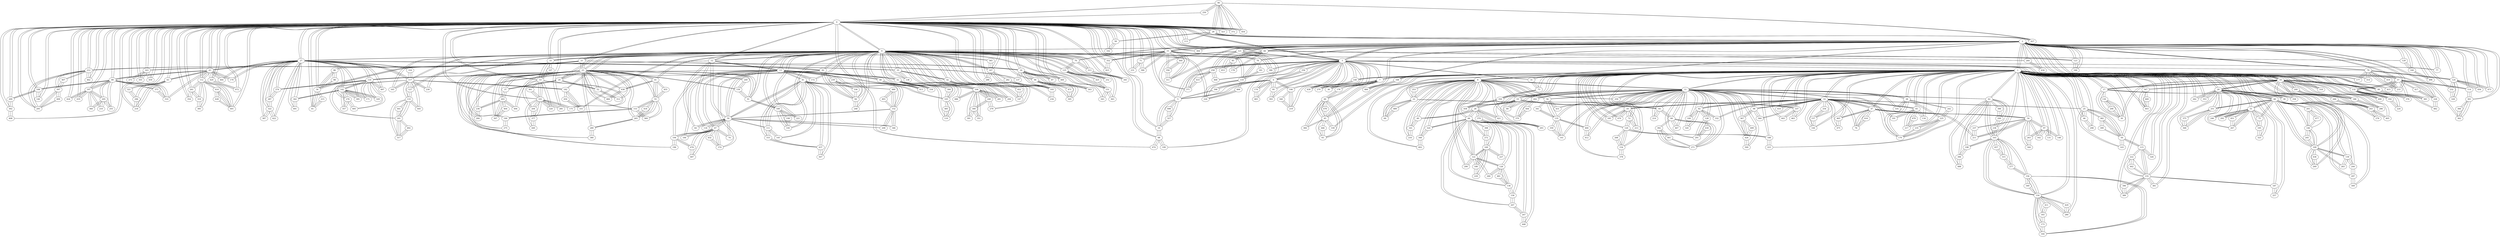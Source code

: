 graph sample {
90 -- 250;
28 -- 90;
4 -- 28;
3 -- 4;
2 -- 3;
1 -- 2;
1 -- 3;
3 -- 1;
7 -- 1;
7 -- 3;
3 -- 7;
36 -- 7;
36 -- 3;
3 -- 36;
7 -- 36;
36 -- 7;
45 -- 7;
45 -- 1;
1 -- 45;
60 -- 45;
60 -- 7;
7 -- 60;
93 -- 60;
93 -- 45;
45 -- 93;
446 -- 93;
446 -- 45;
45 -- 446;
93 -- 446;
446 -- 93;
60 -- 93;
93 -- 60;
176 -- 60;
176 -- 7;
7 -- 176;
60 -- 176;
176 -- 60;
384 -- 60;
384 -- 45;
45 -- 384;
60 -- 384;
384 -- 60;
478 -- 60;
478 -- 45;
45 -- 478;
60 -- 478;
478 -- 60;
45 -- 60;
60 -- 45;
339 -- 45;
339 -- 1;
1 -- 339;
45 -- 339;
339 -- 45;
7 -- 45;
45 -- 7;
270 -- 7;
270 -- 3;
3 -- 270;
7 -- 270;
270 -- 7;
1 -- 7;
7 -- 1;
8 -- 1;
8 -- 2;
2 -- 8;
11 -- 8;
11 -- 1;
1 -- 11;
14 -- 11;
14 -- 1;
1 -- 14;
18 -- 14;
18 -- 1;
1 -- 18;
72 -- 18;
72 -- 1;
1 -- 72;
120 -- 72;
120 -- 1;
1 -- 120;
154 -- 120;
154 -- 1;
1 -- 154;
268 -- 154;
268 -- 120;
120 -- 268;
154 -- 268;
268 -- 154;
378 -- 154;
378 -- 1;
1 -- 378;
154 -- 378;
378 -- 154;
120 -- 154;
154 -- 120;
188 -- 120;
188 -- 1;
1 -- 188;
223 -- 188;
223 -- 1;
1 -- 223;
188 -- 223;
223 -- 188;
120 -- 188;
188 -- 120;
72 -- 120;
120 -- 72;
213 -- 72;
213 -- 18;
18 -- 213;
72 -- 213;
213 -- 72;
18 -- 72;
72 -- 18;
185 -- 18;
185 -- 1;
1 -- 185;
18 -- 185;
185 -- 18;
470 -- 18;
470 -- 1;
1 -- 470;
18 -- 470;
470 -- 18;
14 -- 18;
18 -- 14;
25 -- 14;
25 -- 1;
1 -- 25;
46 -- 25;
46 -- 1;
1 -- 46;
298 -- 46;
298 -- 1;
1 -- 298;
46 -- 298;
298 -- 46;
25 -- 46;
46 -- 25;
50 -- 25;
50 -- 1;
1 -- 50;
115 -- 50;
115 -- 1;
1 -- 115;
155 -- 115;
155 -- 1;
1 -- 155;
187 -- 155;
187 -- 1;
1 -- 187;
257 -- 187;
257 -- 1;
1 -- 257;
187 -- 257;
257 -- 187;
155 -- 187;
187 -- 155;
222 -- 155;
222 -- 115;
115 -- 222;
442 -- 222;
442 -- 155;
155 -- 442;
222 -- 442;
442 -- 222;
155 -- 222;
222 -- 155;
381 -- 155;
381 -- 1;
1 -- 381;
155 -- 381;
381 -- 155;
389 -- 155;
389 -- 1;
1 -- 389;
396 -- 389;
396 -- 155;
155 -- 396;
389 -- 396;
396 -- 389;
155 -- 389;
389 -- 155;
115 -- 155;
155 -- 115;
326 -- 115;
326 -- 1;
1 -- 326;
115 -- 326;
326 -- 115;
50 -- 115;
115 -- 50;
143 -- 50;
143 -- 25;
25 -- 143;
50 -- 143;
143 -- 50;
382 -- 50;
382 -- 25;
25 -- 382;
399 -- 382;
399 -- 50;
50 -- 399;
382 -- 399;
399 -- 382;
50 -- 382;
382 -- 50;
25 -- 50;
50 -- 25;
14 -- 25;
25 -- 14;
47 -- 14;
47 -- 1;
1 -- 47;
54 -- 47;
54 -- 1;
1 -- 54;
97 -- 54;
97 -- 1;
1 -- 97;
131 -- 97;
131 -- 1;
1 -- 131;
97 -- 131;
131 -- 97;
148 -- 97;
148 -- 1;
1 -- 148;
97 -- 148;
148 -- 97;
162 -- 97;
162 -- 54;
54 -- 162;
97 -- 162;
162 -- 97;
263 -- 97;
263 -- 54;
54 -- 263;
344 -- 263;
344 -- 54;
54 -- 344;
263 -- 344;
344 -- 263;
97 -- 263;
263 -- 97;
54 -- 97;
97 -- 54;
211 -- 54;
211 -- 47;
47 -- 211;
237 -- 211;
237 -- 54;
54 -- 237;
211 -- 237;
237 -- 211;
54 -- 211;
211 -- 54;
47 -- 54;
54 -- 47;
76 -- 47;
76 -- 14;
14 -- 76;
416 -- 76;
416 -- 47;
47 -- 416;
76 -- 416;
416 -- 76;
47 -- 76;
76 -- 47;
465 -- 47;
465 -- 14;
14 -- 465;
475 -- 465;
475 -- 14;
14 -- 475;
465 -- 475;
475 -- 465;
47 -- 465;
465 -- 47;
14 -- 47;
47 -- 14;
65 -- 14;
65 -- 1;
1 -- 65;
134 -- 65;
134 -- 1;
1 -- 134;
65 -- 134;
134 -- 65;
191 -- 65;
191 -- 14;
14 -- 191;
65 -- 191;
191 -- 65;
217 -- 65;
217 -- 1;
1 -- 217;
479 -- 217;
479 -- 65;
65 -- 479;
217 -- 479;
479 -- 217;
65 -- 217;
217 -- 65;
14 -- 65;
65 -- 14;
82 -- 14;
82 -- 11;
11 -- 82;
100 -- 82;
100 -- 11;
11 -- 100;
320 -- 100;
320 -- 82;
82 -- 320;
100 -- 320;
320 -- 100;
82 -- 100;
100 -- 82;
128 -- 82;
128 -- 11;
11 -- 128;
291 -- 128;
291 -- 11;
11 -- 291;
430 -- 291;
430 -- 128;
128 -- 430;
291 -- 430;
430 -- 291;
128 -- 291;
291 -- 128;
82 -- 128;
128 -- 82;
332 -- 82;
332 -- 14;
14 -- 332;
82 -- 332;
332 -- 82;
14 -- 82;
82 -- 14;
98 -- 14;
98 -- 11;
11 -- 98;
364 -- 98;
364 -- 14;
14 -- 364;
98 -- 364;
364 -- 98;
367 -- 98;
367 -- 11;
11 -- 367;
426 -- 367;
426 -- 11;
11 -- 426;
499 -- 426;
499 -- 367;
367 -- 499;
426 -- 499;
499 -- 426;
500 -- 426;
500 -- 11;
11 -- 500;
426 -- 500;
500 -- 426;
367 -- 426;
426 -- 367;
98 -- 367;
367 -- 98;
14 -- 98;
98 -- 14;
144 -- 14;
144 -- 1;
1 -- 144;
157 -- 144;
157 -- 14;
14 -- 157;
254 -- 157;
254 -- 14;
14 -- 254;
157 -- 254;
254 -- 157;
144 -- 157;
157 -- 144;
14 -- 144;
144 -- 14;
410 -- 14;
410 -- 1;
1 -- 410;
14 -- 410;
410 -- 14;
11 -- 14;
14 -- 11;
19 -- 11;
19 -- 8;
8 -- 19;
26 -- 19;
26 -- 8;
8 -- 26;
49 -- 26;
49 -- 8;
8 -- 49;
161 -- 49;
161 -- 8;
8 -- 161;
216 -- 161;
216 -- 8;
8 -- 216;
161 -- 216;
216 -- 161;
49 -- 161;
161 -- 49;
26 -- 49;
49 -- 26;
66 -- 26;
66 -- 8;
8 -- 66;
122 -- 66;
122 -- 8;
8 -- 122;
126 -- 122;
126 -- 66;
66 -- 126;
136 -- 126;
136 -- 66;
66 -- 136;
158 -- 136;
158 -- 66;
66 -- 158;
207 -- 158;
207 -- 66;
66 -- 207;
247 -- 207;
247 -- 66;
66 -- 247;
448 -- 247;
448 -- 66;
66 -- 448;
247 -- 448;
448 -- 247;
207 -- 247;
247 -- 207;
158 -- 207;
207 -- 158;
136 -- 158;
158 -- 136;
481 -- 136;
481 -- 126;
126 -- 481;
136 -- 481;
481 -- 136;
126 -- 136;
136 -- 126;
260 -- 126;
260 -- 122;
122 -- 260;
126 -- 260;
260 -- 126;
122 -- 126;
126 -- 122;
169 -- 122;
169 -- 66;
66 -- 169;
180 -- 169;
180 -- 122;
122 -- 180;
229 -- 180;
229 -- 169;
169 -- 229;
180 -- 229;
229 -- 180;
169 -- 180;
180 -- 169;
227 -- 169;
227 -- 66;
66 -- 227;
169 -- 227;
227 -- 169;
272 -- 169;
272 -- 66;
66 -- 272;
308 -- 272;
308 -- 66;
66 -- 308;
272 -- 308;
308 -- 272;
169 -- 272;
272 -- 169;
122 -- 169;
169 -- 122;
290 -- 122;
290 -- 8;
8 -- 290;
122 -- 290;
290 -- 122;
66 -- 122;
122 -- 66;
324 -- 66;
324 -- 8;
8 -- 324;
348 -- 324;
348 -- 8;
8 -- 348;
402 -- 348;
402 -- 8;
8 -- 402;
348 -- 402;
402 -- 348;
324 -- 348;
348 -- 324;
66 -- 324;
324 -- 66;
26 -- 66;
66 -- 26;
293 -- 26;
293 -- 19;
19 -- 293;
379 -- 293;
379 -- 26;
26 -- 379;
293 -- 379;
379 -- 293;
26 -- 293;
293 -- 26;
421 -- 26;
421 -- 19;
19 -- 421;
26 -- 421;
421 -- 26;
19 -- 26;
26 -- 19;
80 -- 19;
80 -- 11;
11 -- 80;
19 -- 80;
80 -- 19;
83 -- 19;
83 -- 11;
11 -- 83;
84 -- 83;
84 -- 11;
11 -- 84;
271 -- 84;
271 -- 11;
11 -- 271;
392 -- 271;
392 -- 84;
84 -- 392;
461 -- 392;
461 -- 271;
271 -- 461;
392 -- 461;
461 -- 392;
271 -- 392;
392 -- 271;
84 -- 271;
271 -- 84;
467 -- 84;
467 -- 11;
11 -- 467;
84 -- 467;
467 -- 84;
83 -- 84;
84 -- 83;
214 -- 83;
214 -- 11;
11 -- 214;
83 -- 214;
214 -- 83;
19 -- 83;
83 -- 19;
11 -- 19;
19 -- 11;
38 -- 11;
38 -- 1;
1 -- 38;
170 -- 38;
170 -- 11;
11 -- 170;
225 -- 170;
225 -- 38;
38 -- 225;
235 -- 225;
235 -- 170;
170 -- 235;
225 -- 235;
235 -- 225;
242 -- 225;
242 -- 38;
38 -- 242;
225 -- 242;
242 -- 225;
170 -- 225;
225 -- 170;
38 -- 170;
170 -- 38;
335 -- 38;
335 -- 11;
11 -- 335;
38 -- 335;
335 -- 38;
11 -- 38;
38 -- 11;
56 -- 11;
56 -- 8;
8 -- 56;
135 -- 56;
135 -- 11;
11 -- 135;
141 -- 135;
141 -- 11;
11 -- 141;
359 -- 141;
359 -- 135;
135 -- 359;
141 -- 359;
359 -- 141;
135 -- 141;
141 -- 135;
341 -- 135;
341 -- 56;
56 -- 341;
135 -- 341;
341 -- 135;
400 -- 135;
400 -- 11;
11 -- 400;
412 -- 400;
412 -- 11;
11 -- 412;
400 -- 412;
412 -- 400;
135 -- 400;
400 -- 135;
56 -- 135;
135 -- 56;
431 -- 56;
431 -- 11;
11 -- 431;
56 -- 431;
431 -- 56;
11 -- 56;
56 -- 11;
62 -- 11;
62 -- 1;
1 -- 62;
103 -- 62;
103 -- 1;
1 -- 103;
150 -- 103;
150 -- 1;
1 -- 150;
156 -- 150;
156 -- 103;
103 -- 156;
164 -- 156;
164 -- 150;
150 -- 164;
173 -- 164;
173 -- 150;
150 -- 173;
183 -- 173;
183 -- 150;
150 -- 183;
411 -- 183;
411 -- 150;
150 -- 411;
183 -- 411;
411 -- 183;
173 -- 183;
183 -- 173;
164 -- 173;
173 -- 164;
156 -- 164;
164 -- 156;
277 -- 156;
277 -- 103;
103 -- 277;
315 -- 277;
315 -- 103;
103 -- 315;
457 -- 315;
457 -- 103;
103 -- 457;
315 -- 457;
457 -- 315;
277 -- 315;
315 -- 277;
156 -- 277;
277 -- 156;
349 -- 156;
349 -- 150;
150 -- 349;
156 -- 349;
349 -- 156;
150 -- 156;
156 -- 150;
280 -- 150;
280 -- 1;
1 -- 280;
429 -- 280;
429 -- 150;
150 -- 429;
280 -- 429;
429 -- 280;
150 -- 280;
280 -- 150;
103 -- 150;
150 -- 103;
198 -- 103;
198 -- 62;
62 -- 198;
306 -- 198;
306 -- 62;
62 -- 306;
488 -- 306;
488 -- 62;
62 -- 488;
306 -- 488;
488 -- 306;
198 -- 306;
306 -- 198;
103 -- 198;
198 -- 103;
238 -- 103;
238 -- 62;
62 -- 238;
299 -- 238;
299 -- 62;
62 -- 299;
388 -- 299;
388 -- 62;
62 -- 388;
299 -- 388;
388 -- 299;
238 -- 299;
299 -- 238;
103 -- 238;
238 -- 103;
62 -- 103;
103 -- 62;
11 -- 62;
62 -- 11;
202 -- 11;
202 -- 8;
8 -- 202;
370 -- 202;
370 -- 8;
8 -- 370;
444 -- 370;
444 -- 202;
202 -- 444;
370 -- 444;
444 -- 370;
202 -- 370;
370 -- 202;
11 -- 202;
202 -- 11;
259 -- 11;
259 -- 8;
8 -- 259;
11 -- 259;
259 -- 11;
8 -- 11;
11 -- 8;
22 -- 8;
22 -- 1;
1 -- 22;
69 -- 22;
69 -- 8;
8 -- 69;
489 -- 69;
489 -- 22;
22 -- 489;
69 -- 489;
489 -- 69;
22 -- 69;
69 -- 22;
253 -- 22;
253 -- 8;
8 -- 253;
22 -- 253;
253 -- 22;
337 -- 22;
337 -- 1;
1 -- 337;
443 -- 337;
443 -- 1;
1 -- 443;
337 -- 443;
443 -- 337;
463 -- 337;
463 -- 1;
1 -- 463;
337 -- 463;
463 -- 337;
22 -- 337;
337 -- 22;
8 -- 22;
22 -- 8;
1 -- 8;
8 -- 1;
16 -- 1;
16 -- 2;
2 -- 16;
17 -- 16;
17 -- 1;
1 -- 17;
30 -- 17;
30 -- 16;
16 -- 30;
130 -- 30;
130 -- 17;
17 -- 130;
206 -- 130;
206 -- 30;
30 -- 206;
130 -- 206;
206 -- 130;
30 -- 130;
130 -- 30;
17 -- 30;
30 -- 17;
186 -- 17;
186 -- 16;
16 -- 186;
286 -- 186;
286 -- 16;
16 -- 286;
186 -- 286;
286 -- 186;
17 -- 186;
186 -- 17;
16 -- 17;
17 -- 16;
20 -- 16;
20 -- 1;
1 -- 20;
39 -- 20;
39 -- 16;
16 -- 39;
20 -- 39;
39 -- 20;
48 -- 20;
48 -- 1;
1 -- 48;
51 -- 48;
51 -- 20;
20 -- 51;
75 -- 51;
75 -- 48;
48 -- 75;
195 -- 75;
195 -- 51;
51 -- 195;
325 -- 195;
325 -- 51;
51 -- 325;
195 -- 325;
325 -- 195;
75 -- 195;
195 -- 75;
51 -- 75;
75 -- 51;
246 -- 51;
246 -- 20;
20 -- 246;
51 -- 246;
246 -- 51;
267 -- 51;
267 -- 20;
20 -- 267;
451 -- 267;
451 -- 51;
51 -- 451;
267 -- 451;
451 -- 267;
51 -- 267;
267 -- 51;
292 -- 51;
292 -- 20;
20 -- 292;
51 -- 292;
292 -- 51;
48 -- 51;
51 -- 48;
109 -- 48;
109 -- 1;
1 -- 109;
139 -- 109;
139 -- 48;
48 -- 139;
244 -- 139;
244 -- 48;
48 -- 244;
297 -- 244;
297 -- 48;
48 -- 297;
309 -- 297;
309 -- 48;
48 -- 309;
297 -- 309;
309 -- 297;
244 -- 297;
297 -- 244;
139 -- 244;
244 -- 139;
283 -- 139;
283 -- 109;
109 -- 283;
139 -- 283;
283 -- 139;
109 -- 139;
139 -- 109;
146 -- 109;
146 -- 48;
48 -- 146;
201 -- 146;
201 -- 48;
48 -- 201;
477 -- 201;
477 -- 146;
146 -- 477;
201 -- 477;
477 -- 201;
146 -- 201;
201 -- 146;
245 -- 146;
245 -- 109;
109 -- 245;
146 -- 245;
245 -- 146;
109 -- 146;
146 -- 109;
269 -- 109;
269 -- 1;
1 -- 269;
436 -- 269;
436 -- 109;
109 -- 436;
269 -- 436;
436 -- 269;
109 -- 269;
269 -- 109;
48 -- 109;
109 -- 48;
251 -- 48;
251 -- 20;
20 -- 251;
368 -- 251;
368 -- 20;
20 -- 368;
375 -- 368;
375 -- 251;
251 -- 375;
368 -- 375;
375 -- 368;
251 -- 368;
368 -- 251;
48 -- 251;
251 -- 48;
20 -- 48;
48 -- 20;
262 -- 20;
262 -- 1;
1 -- 262;
20 -- 262;
262 -- 20;
353 -- 20;
353 -- 1;
1 -- 353;
20 -- 353;
353 -- 20;
358 -- 20;
358 -- 16;
16 -- 358;
20 -- 358;
358 -- 20;
16 -- 20;
20 -- 16;
99 -- 16;
99 -- 2;
2 -- 99;
383 -- 99;
383 -- 16;
16 -- 383;
99 -- 383;
383 -- 99;
16 -- 99;
99 -- 16;
200 -- 16;
200 -- 1;
1 -- 200;
243 -- 200;
243 -- 1;
1 -- 243;
266 -- 243;
266 -- 200;
200 -- 266;
243 -- 266;
266 -- 243;
278 -- 243;
278 -- 1;
1 -- 278;
243 -- 278;
278 -- 243;
405 -- 243;
405 -- 1;
1 -- 405;
243 -- 405;
405 -- 243;
200 -- 243;
243 -- 200;
16 -- 200;
200 -- 16;
318 -- 16;
318 -- 2;
2 -- 318;
16 -- 318;
318 -- 16;
347 -- 16;
347 -- 1;
1 -- 347;
403 -- 347;
403 -- 1;
1 -- 403;
469 -- 403;
469 -- 347;
347 -- 469;
403 -- 469;
469 -- 403;
347 -- 403;
403 -- 347;
16 -- 347;
347 -- 16;
1 -- 16;
16 -- 1;
31 -- 1;
31 -- 3;
3 -- 31;
73 -- 31;
73 -- 1;
1 -- 73;
350 -- 73;
350 -- 1;
1 -- 350;
458 -- 350;
458 -- 1;
1 -- 458;
350 -- 458;
458 -- 350;
73 -- 350;
350 -- 73;
31 -- 73;
73 -- 31;
1 -- 31;
31 -- 1;
57 -- 1;
57 -- 2;
2 -- 57;
114 -- 57;
114 -- 2;
2 -- 114;
301 -- 114;
301 -- 2;
2 -- 301;
362 -- 301;
362 -- 2;
2 -- 362;
366 -- 362;
366 -- 301;
301 -- 366;
362 -- 366;
366 -- 362;
301 -- 362;
362 -- 301;
114 -- 301;
301 -- 114;
57 -- 114;
114 -- 57;
132 -- 57;
132 -- 1;
1 -- 132;
192 -- 132;
192 -- 1;
1 -- 192;
224 -- 192;
224 -- 132;
132 -- 224;
192 -- 224;
224 -- 192;
132 -- 192;
192 -- 132;
376 -- 132;
376 -- 57;
57 -- 376;
132 -- 376;
376 -- 132;
490 -- 132;
490 -- 1;
1 -- 490;
132 -- 490;
490 -- 132;
57 -- 132;
132 -- 57;
228 -- 57;
228 -- 1;
1 -- 228;
417 -- 228;
417 -- 57;
57 -- 417;
228 -- 417;
417 -- 228;
482 -- 228;
482 -- 1;
1 -- 482;
228 -- 482;
482 -- 228;
57 -- 228;
228 -- 57;
415 -- 57;
415 -- 1;
1 -- 415;
57 -- 415;
415 -- 57;
1 -- 57;
57 -- 1;
149 -- 1;
149 -- 3;
3 -- 149;
439 -- 149;
439 -- 3;
3 -- 439;
149 -- 439;
439 -- 149;
1 -- 149;
149 -- 1;
168 -- 1;
168 -- 2;
2 -- 168;
466 -- 168;
466 -- 2;
2 -- 466;
168 -- 466;
466 -- 168;
1 -- 168;
168 -- 1;
2 -- 1;
1 -- 2;
2 -- 4;
4 -- 2;
9 -- 2;
9 -- 4;
4 -- 9;
12 -- 9;
12 -- 4;
4 -- 12;
13 -- 12;
13 -- 9;
9 -- 13;
32 -- 13;
32 -- 9;
9 -- 32;
104 -- 32;
104 -- 9;
9 -- 104;
240 -- 104;
240 -- 9;
9 -- 240;
279 -- 240;
279 -- 9;
9 -- 279;
240 -- 279;
279 -- 240;
300 -- 240;
300 -- 104;
104 -- 300;
351 -- 300;
351 -- 104;
104 -- 351;
300 -- 351;
351 -- 300;
391 -- 300;
391 -- 104;
104 -- 391;
300 -- 391;
391 -- 300;
240 -- 300;
300 -- 240;
104 -- 240;
240 -- 104;
281 -- 104;
281 -- 9;
9 -- 281;
104 -- 281;
281 -- 104;
294 -- 104;
294 -- 9;
9 -- 294;
104 -- 294;
294 -- 104;
486 -- 104;
486 -- 32;
32 -- 486;
104 -- 486;
486 -- 104;
32 -- 104;
104 -- 32;
105 -- 32;
105 -- 13;
13 -- 105;
110 -- 105;
110 -- 32;
32 -- 110;
485 -- 110;
485 -- 105;
105 -- 485;
110 -- 485;
485 -- 110;
105 -- 110;
110 -- 105;
394 -- 105;
394 -- 32;
32 -- 394;
105 -- 394;
394 -- 105;
32 -- 105;
105 -- 32;
13 -- 32;
32 -- 13;
40 -- 13;
40 -- 9;
9 -- 40;
334 -- 40;
334 -- 9;
9 -- 334;
40 -- 334;
334 -- 40;
413 -- 40;
413 -- 13;
13 -- 413;
40 -- 413;
413 -- 40;
13 -- 40;
40 -- 13;
59 -- 13;
59 -- 12;
12 -- 59;
64 -- 59;
64 -- 12;
12 -- 64;
59 -- 64;
64 -- 59;
67 -- 59;
67 -- 13;
13 -- 67;
74 -- 67;
74 -- 59;
59 -- 74;
67 -- 74;
74 -- 67;
184 -- 67;
184 -- 13;
13 -- 184;
67 -- 184;
184 -- 67;
194 -- 67;
194 -- 13;
13 -- 194;
196 -- 194;
196 -- 13;
13 -- 196;
194 -- 196;
196 -- 194;
476 -- 194;
476 -- 67;
67 -- 476;
487 -- 476;
487 -- 67;
67 -- 487;
476 -- 487;
487 -- 476;
194 -- 476;
476 -- 194;
67 -- 194;
194 -- 67;
374 -- 67;
374 -- 13;
13 -- 374;
432 -- 374;
432 -- 67;
67 -- 432;
374 -- 432;
432 -- 374;
67 -- 374;
374 -- 67;
59 -- 67;
67 -- 59;
81 -- 59;
81 -- 13;
13 -- 81;
111 -- 81;
111 -- 59;
59 -- 111;
145 -- 111;
145 -- 81;
81 -- 145;
111 -- 145;
145 -- 111;
333 -- 111;
333 -- 81;
81 -- 333;
437 -- 333;
437 -- 81;
81 -- 437;
447 -- 437;
447 -- 81;
81 -- 447;
437 -- 447;
447 -- 437;
333 -- 437;
437 -- 333;
111 -- 333;
333 -- 111;
81 -- 111;
111 -- 81;
152 -- 81;
152 -- 59;
59 -- 152;
208 -- 152;
208 -- 59;
59 -- 208;
152 -- 208;
208 -- 152;
346 -- 152;
346 -- 59;
59 -- 346;
152 -- 346;
346 -- 152;
480 -- 152;
480 -- 81;
81 -- 480;
493 -- 480;
493 -- 152;
152 -- 493;
480 -- 493;
493 -- 480;
152 -- 480;
480 -- 152;
81 -- 152;
152 -- 81;
59 -- 81;
81 -- 59;
118 -- 59;
118 -- 12;
12 -- 118;
59 -- 118;
118 -- 59;
13 -- 59;
59 -- 13;
172 -- 13;
172 -- 9;
9 -- 172;
13 -- 172;
172 -- 13;
12 -- 13;
13 -- 12;
34 -- 12;
34 -- 4;
4 -- 34;
61 -- 34;
61 -- 4;
4 -- 61;
215 -- 61;
215 -- 34;
34 -- 215;
61 -- 215;
215 -- 61;
34 -- 61;
61 -- 34;
86 -- 34;
86 -- 12;
12 -- 86;
88 -- 86;
88 -- 34;
34 -- 88;
86 -- 88;
88 -- 86;
34 -- 86;
86 -- 34;
12 -- 34;
34 -- 12;
9 -- 12;
12 -- 9;
21 -- 9;
21 -- 4;
4 -- 21;
23 -- 21;
23 -- 9;
9 -- 23;
29 -- 23;
29 -- 9;
9 -- 29;
37 -- 29;
37 -- 23;
23 -- 37;
203 -- 37;
203 -- 23;
23 -- 203;
236 -- 203;
236 -- 23;
23 -- 236;
284 -- 236;
284 -- 23;
23 -- 284;
236 -- 284;
284 -- 236;
203 -- 236;
236 -- 203;
307 -- 203;
307 -- 23;
23 -- 307;
404 -- 307;
404 -- 203;
203 -- 404;
307 -- 404;
404 -- 307;
203 -- 307;
307 -- 203;
494 -- 203;
494 -- 23;
23 -- 494;
203 -- 494;
494 -- 203;
37 -- 203;
203 -- 37;
29 -- 37;
37 -- 29;
52 -- 29;
52 -- 23;
23 -- 52;
312 -- 52;
312 -- 23;
23 -- 312;
52 -- 312;
312 -- 52;
29 -- 52;
52 -- 29;
23 -- 29;
29 -- 23;
41 -- 23;
41 -- 9;
9 -- 41;
55 -- 41;
55 -- 23;
23 -- 55;
153 -- 55;
153 -- 23;
23 -- 153;
190 -- 153;
190 -- 23;
23 -- 190;
275 -- 190;
275 -- 23;
23 -- 275;
190 -- 275;
275 -- 190;
153 -- 190;
190 -- 153;
369 -- 153;
369 -- 55;
55 -- 369;
153 -- 369;
369 -- 153;
55 -- 153;
153 -- 55;
265 -- 55;
265 -- 23;
23 -- 265;
289 -- 265;
289 -- 23;
23 -- 289;
380 -- 289;
380 -- 23;
23 -- 380;
289 -- 380;
380 -- 289;
265 -- 289;
289 -- 265;
418 -- 265;
418 -- 55;
55 -- 418;
265 -- 418;
418 -- 265;
55 -- 265;
265 -- 55;
455 -- 55;
455 -- 41;
41 -- 455;
55 -- 455;
455 -- 55;
41 -- 55;
55 -- 41;
438 -- 41;
438 -- 23;
23 -- 438;
484 -- 438;
484 -- 23;
23 -- 484;
438 -- 484;
484 -- 438;
41 -- 438;
438 -- 41;
23 -- 41;
41 -- 23;
91 -- 23;
91 -- 9;
9 -- 91;
159 -- 91;
159 -- 23;
23 -- 159;
249 -- 159;
249 -- 23;
23 -- 249;
159 -- 249;
249 -- 159;
91 -- 159;
159 -- 91;
189 -- 91;
189 -- 9;
9 -- 189;
221 -- 189;
221 -- 9;
9 -- 221;
189 -- 221;
221 -- 189;
330 -- 189;
330 -- 9;
9 -- 330;
338 -- 330;
338 -- 189;
189 -- 338;
330 -- 338;
338 -- 330;
189 -- 330;
330 -- 189;
91 -- 189;
189 -- 91;
23 -- 91;
91 -- 23;
21 -- 23;
23 -- 21;
24 -- 21;
24 -- 4;
4 -- 24;
87 -- 24;
87 -- 4;
4 -- 87;
24 -- 87;
87 -- 24;
96 -- 24;
96 -- 4;
4 -- 96;
303 -- 96;
303 -- 24;
24 -- 303;
96 -- 303;
303 -- 96;
305 -- 96;
305 -- 24;
24 -- 305;
471 -- 305;
471 -- 96;
96 -- 471;
305 -- 471;
471 -- 305;
96 -- 305;
305 -- 96;
24 -- 96;
96 -- 24;
137 -- 24;
137 -- 21;
21 -- 137;
24 -- 137;
137 -- 24;
460 -- 24;
460 -- 4;
4 -- 460;
24 -- 460;
460 -- 24;
21 -- 24;
24 -- 21;
163 -- 21;
163 -- 4;
4 -- 163;
273 -- 163;
273 -- 4;
4 -- 273;
163 -- 273;
273 -- 163;
355 -- 163;
355 -- 4;
4 -- 355;
163 -- 355;
355 -- 163;
459 -- 163;
459 -- 4;
4 -- 459;
163 -- 459;
459 -- 163;
21 -- 163;
163 -- 21;
212 -- 21;
212 -- 4;
4 -- 212;
295 -- 212;
295 -- 4;
4 -- 295;
397 -- 295;
397 -- 212;
212 -- 397;
407 -- 397;
407 -- 212;
212 -- 407;
397 -- 407;
407 -- 397;
409 -- 397;
409 -- 295;
295 -- 409;
397 -- 409;
409 -- 397;
295 -- 397;
397 -- 295;
212 -- 295;
295 -- 212;
462 -- 212;
462 -- 4;
4 -- 462;
212 -- 462;
462 -- 212;
21 -- 212;
212 -- 21;
9 -- 21;
21 -- 9;
27 -- 9;
27 -- 4;
4 -- 27;
35 -- 27;
35 -- 9;
9 -- 35;
42 -- 35;
42 -- 9;
9 -- 42;
147 -- 42;
147 -- 9;
9 -- 147;
452 -- 147;
452 -- 42;
42 -- 452;
147 -- 452;
452 -- 147;
42 -- 147;
147 -- 42;
35 -- 42;
42 -- 35;
138 -- 35;
138 -- 9;
9 -- 138;
35 -- 138;
138 -- 35;
27 -- 35;
35 -- 27;
43 -- 27;
43 -- 4;
4 -- 43;
63 -- 43;
63 -- 4;
4 -- 63;
218 -- 63;
218 -- 4;
4 -- 218;
296 -- 218;
296 -- 63;
63 -- 296;
321 -- 296;
321 -- 63;
63 -- 321;
296 -- 321;
321 -- 296;
218 -- 296;
296 -- 218;
63 -- 218;
218 -- 63;
43 -- 63;
63 -- 43;
89 -- 43;
89 -- 4;
4 -- 89;
108 -- 89;
108 -- 4;
4 -- 108;
140 -- 108;
140 -- 4;
4 -- 140;
108 -- 140;
140 -- 108;
209 -- 108;
209 -- 4;
4 -- 209;
302 -- 209;
302 -- 4;
4 -- 302;
408 -- 302;
408 -- 4;
4 -- 408;
302 -- 408;
408 -- 302;
209 -- 302;
302 -- 209;
108 -- 209;
209 -- 108;
89 -- 108;
108 -- 89;
197 -- 89;
197 -- 4;
4 -- 197;
205 -- 197;
205 -- 89;
89 -- 205;
210 -- 205;
210 -- 197;
197 -- 210;
205 -- 210;
210 -- 205;
255 -- 205;
255 -- 89;
89 -- 255;
205 -- 255;
255 -- 205;
360 -- 205;
360 -- 197;
197 -- 360;
205 -- 360;
360 -- 205;
197 -- 205;
205 -- 197;
424 -- 197;
424 -- 4;
4 -- 424;
197 -- 424;
424 -- 197;
435 -- 197;
435 -- 4;
4 -- 435;
197 -- 435;
435 -- 197;
89 -- 197;
197 -- 89;
310 -- 89;
310 -- 43;
43 -- 310;
373 -- 310;
373 -- 89;
89 -- 373;
310 -- 373;
373 -- 310;
89 -- 310;
310 -- 89;
43 -- 89;
89 -- 43;
112 -- 43;
112 -- 4;
4 -- 112;
261 -- 112;
261 -- 4;
4 -- 261;
319 -- 261;
319 -- 112;
112 -- 319;
385 -- 319;
385 -- 112;
112 -- 385;
319 -- 385;
385 -- 319;
261 -- 319;
319 -- 261;
354 -- 261;
354 -- 4;
4 -- 354;
261 -- 354;
354 -- 261;
112 -- 261;
261 -- 112;
401 -- 112;
401 -- 4;
4 -- 401;
414 -- 401;
414 -- 112;
112 -- 414;
428 -- 414;
428 -- 401;
401 -- 428;
414 -- 428;
428 -- 414;
401 -- 414;
414 -- 401;
112 -- 401;
401 -- 112;
43 -- 112;
112 -- 43;
179 -- 43;
179 -- 27;
27 -- 179;
43 -- 179;
179 -- 43;
420 -- 43;
420 -- 4;
4 -- 420;
472 -- 420;
472 -- 4;
4 -- 472;
420 -- 472;
472 -- 420;
43 -- 420;
420 -- 43;
464 -- 43;
464 -- 27;
27 -- 464;
43 -- 464;
464 -- 43;
27 -- 43;
43 -- 27;
92 -- 27;
92 -- 9;
9 -- 92;
94 -- 92;
94 -- 9;
9 -- 94;
239 -- 94;
239 -- 92;
92 -- 239;
336 -- 239;
336 -- 94;
94 -- 336;
239 -- 336;
336 -- 239;
94 -- 239;
239 -- 94;
248 -- 94;
248 -- 9;
9 -- 248;
94 -- 248;
248 -- 94;
92 -- 94;
94 -- 92;
116 -- 92;
116 -- 27;
27 -- 116;
142 -- 116;
142 -- 27;
27 -- 142;
171 -- 142;
171 -- 116;
116 -- 171;
142 -- 171;
171 -- 142;
276 -- 142;
276 -- 116;
116 -- 276;
357 -- 276;
357 -- 142;
142 -- 357;
276 -- 357;
357 -- 276;
495 -- 276;
495 -- 116;
116 -- 495;
276 -- 495;
495 -- 276;
142 -- 276;
276 -- 142;
329 -- 142;
329 -- 116;
116 -- 329;
142 -- 329;
329 -- 142;
342 -- 142;
342 -- 27;
27 -- 342;
491 -- 342;
491 -- 27;
27 -- 491;
342 -- 491;
491 -- 342;
142 -- 342;
342 -- 142;
395 -- 142;
395 -- 27;
27 -- 395;
142 -- 395;
395 -- 142;
116 -- 142;
142 -- 116;
274 -- 116;
274 -- 27;
27 -- 274;
287 -- 274;
287 -- 27;
27 -- 287;
322 -- 287;
322 -- 27;
27 -- 322;
387 -- 322;
387 -- 27;
27 -- 387;
322 -- 387;
387 -- 322;
422 -- 322;
422 -- 27;
27 -- 422;
322 -- 422;
422 -- 322;
287 -- 322;
322 -- 287;
274 -- 287;
287 -- 274;
116 -- 274;
274 -- 116;
497 -- 116;
497 -- 27;
27 -- 497;
116 -- 497;
497 -- 116;
92 -- 116;
116 -- 92;
27 -- 92;
92 -- 27;
117 -- 27;
117 -- 9;
9 -- 117;
127 -- 117;
127 -- 9;
9 -- 127;
133 -- 127;
133 -- 117;
117 -- 133;
241 -- 133;
241 -- 117;
117 -- 241;
317 -- 241;
317 -- 133;
133 -- 317;
492 -- 317;
492 -- 241;
241 -- 492;
317 -- 492;
492 -- 317;
241 -- 317;
317 -- 241;
441 -- 241;
441 -- 133;
133 -- 441;
241 -- 441;
441 -- 241;
133 -- 241;
241 -- 133;
445 -- 133;
445 -- 117;
117 -- 445;
133 -- 445;
445 -- 133;
127 -- 133;
133 -- 127;
117 -- 127;
127 -- 117;
165 -- 117;
165 -- 9;
9 -- 165;
117 -- 165;
165 -- 117;
182 -- 117;
182 -- 9;
9 -- 182;
331 -- 182;
331 -- 9;
9 -- 331;
450 -- 331;
450 -- 182;
182 -- 450;
331 -- 450;
450 -- 331;
182 -- 331;
331 -- 182;
117 -- 182;
182 -- 117;
230 -- 117;
230 -- 9;
9 -- 230;
117 -- 230;
230 -- 117;
316 -- 117;
316 -- 27;
27 -- 316;
117 -- 316;
316 -- 117;
27 -- 117;
117 -- 27;
9 -- 27;
27 -- 9;
70 -- 9;
70 -- 2;
2 -- 70;
125 -- 70;
125 -- 9;
9 -- 125;
151 -- 125;
151 -- 9;
9 -- 151;
343 -- 151;
343 -- 9;
9 -- 343;
151 -- 343;
343 -- 151;
363 -- 151;
363 -- 9;
9 -- 363;
151 -- 363;
363 -- 151;
425 -- 151;
425 -- 125;
125 -- 425;
151 -- 425;
425 -- 151;
125 -- 151;
151 -- 125;
252 -- 125;
252 -- 9;
9 -- 252;
125 -- 252;
252 -- 125;
70 -- 125;
125 -- 70;
313 -- 70;
313 -- 9;
9 -- 313;
345 -- 313;
345 -- 9;
9 -- 345;
313 -- 345;
345 -- 313;
70 -- 313;
313 -- 70;
9 -- 70;
70 -- 9;
78 -- 9;
78 -- 2;
2 -- 78;
119 -- 78;
119 -- 9;
9 -- 119;
181 -- 119;
181 -- 78;
78 -- 181;
119 -- 181;
181 -- 119;
226 -- 119;
226 -- 9;
9 -- 226;
406 -- 226;
406 -- 119;
119 -- 406;
226 -- 406;
406 -- 226;
119 -- 226;
226 -- 119;
78 -- 119;
119 -- 78;
9 -- 78;
78 -- 9;
167 -- 9;
167 -- 4;
4 -- 167;
193 -- 167;
193 -- 4;
4 -- 193;
234 -- 193;
234 -- 4;
4 -- 234;
193 -- 234;
234 -- 193;
282 -- 193;
282 -- 167;
167 -- 282;
193 -- 282;
282 -- 193;
167 -- 193;
193 -- 167;
288 -- 167;
288 -- 4;
4 -- 288;
167 -- 288;
288 -- 167;
365 -- 167;
365 -- 9;
9 -- 365;
167 -- 365;
365 -- 167;
9 -- 167;
167 -- 9;
2 -- 9;
9 -- 2;
15 -- 2;
15 -- 4;
4 -- 15;
33 -- 15;
33 -- 4;
4 -- 33;
53 -- 33;
53 -- 4;
4 -- 53;
101 -- 53;
101 -- 4;
4 -- 101;
175 -- 101;
175 -- 53;
53 -- 175;
101 -- 175;
175 -- 101;
204 -- 101;
204 -- 53;
53 -- 204;
377 -- 204;
377 -- 101;
101 -- 377;
449 -- 377;
449 -- 101;
101 -- 449;
377 -- 449;
449 -- 377;
204 -- 377;
377 -- 204;
101 -- 204;
204 -- 101;
220 -- 101;
220 -- 53;
53 -- 220;
101 -- 220;
220 -- 101;
285 -- 101;
285 -- 4;
4 -- 285;
101 -- 285;
285 -- 101;
361 -- 101;
361 -- 53;
53 -- 361;
101 -- 361;
361 -- 101;
53 -- 101;
101 -- 53;
107 -- 53;
107 -- 33;
33 -- 107;
53 -- 107;
107 -- 53;
33 -- 53;
53 -- 33;
15 -- 33;
33 -- 15;
71 -- 15;
71 -- 4;
4 -- 71;
231 -- 71;
231 -- 4;
4 -- 231;
71 -- 231;
231 -- 71;
390 -- 71;
390 -- 15;
15 -- 390;
71 -- 390;
390 -- 71;
15 -- 71;
71 -- 15;
123 -- 15;
123 -- 2;
2 -- 123;
166 -- 123;
166 -- 2;
2 -- 166;
123 -- 166;
166 -- 123;
15 -- 123;
123 -- 15;
311 -- 15;
311 -- 2;
2 -- 311;
356 -- 311;
356 -- 15;
15 -- 356;
440 -- 356;
440 -- 15;
15 -- 440;
356 -- 440;
440 -- 356;
311 -- 356;
356 -- 311;
15 -- 311;
311 -- 15;
352 -- 15;
352 -- 4;
4 -- 352;
423 -- 352;
423 -- 4;
4 -- 423;
352 -- 423;
423 -- 352;
15 -- 352;
352 -- 15;
2 -- 15;
15 -- 2;
2 -- 28;
28 -- 2;
44 -- 2;
44 -- 4;
4 -- 44;
85 -- 44;
85 -- 2;
2 -- 85;
178 -- 85;
178 -- 44;
44 -- 178;
85 -- 178;
178 -- 85;
453 -- 85;
453 -- 44;
44 -- 453;
85 -- 453;
453 -- 85;
44 -- 85;
85 -- 44;
129 -- 44;
129 -- 2;
2 -- 129;
160 -- 129;
160 -- 2;
2 -- 160;
496 -- 160;
496 -- 2;
2 -- 496;
160 -- 496;
496 -- 160;
129 -- 160;
160 -- 129;
44 -- 129;
129 -- 44;
264 -- 44;
264 -- 2;
2 -- 264;
434 -- 264;
434 -- 2;
2 -- 434;
264 -- 434;
434 -- 264;
44 -- 264;
264 -- 44;
2 -- 44;
44 -- 2;
77 -- 2;
77 -- 3;
3 -- 77;
2 -- 77;
77 -- 2;
79 -- 2;
79 -- 3;
3 -- 79;
124 -- 79;
124 -- 2;
2 -- 124;
232 -- 124;
232 -- 2;
2 -- 232;
328 -- 232;
328 -- 124;
124 -- 328;
232 -- 328;
328 -- 232;
124 -- 232;
232 -- 124;
456 -- 124;
456 -- 2;
2 -- 456;
124 -- 456;
456 -- 124;
473 -- 124;
473 -- 2;
2 -- 473;
124 -- 473;
473 -- 124;
79 -- 124;
124 -- 79;
177 -- 79;
177 -- 3;
3 -- 177;
79 -- 177;
177 -- 79;
233 -- 79;
233 -- 2;
2 -- 233;
419 -- 233;
419 -- 79;
79 -- 419;
233 -- 419;
419 -- 233;
79 -- 233;
233 -- 79;
314 -- 79;
314 -- 3;
3 -- 314;
79 -- 314;
314 -- 79;
2 -- 79;
79 -- 2;
121 -- 2;
121 -- 3;
3 -- 121;
258 -- 121;
258 -- 3;
3 -- 258;
371 -- 258;
371 -- 121;
121 -- 371;
433 -- 371;
433 -- 258;
258 -- 433;
371 -- 433;
433 -- 371;
258 -- 371;
371 -- 258;
468 -- 258;
468 -- 3;
3 -- 468;
258 -- 468;
468 -- 258;
121 -- 258;
258 -- 121;
386 -- 121;
386 -- 3;
3 -- 386;
121 -- 386;
386 -- 121;
2 -- 121;
121 -- 2;
304 -- 2;
304 -- 4;
4 -- 304;
2 -- 304;
304 -- 2;
3 -- 2;
2 -- 3;
5 -- 3;
5 -- 4;
4 -- 5;
6 -- 5;
6 -- 3;
3 -- 6;
95 -- 6;
95 -- 3;
3 -- 95;
393 -- 95;
393 -- 3;
3 -- 393;
95 -- 393;
393 -- 95;
6 -- 95;
95 -- 6;
106 -- 6;
106 -- 3;
3 -- 106;
219 -- 106;
219 -- 3;
3 -- 219;
340 -- 219;
340 -- 106;
106 -- 340;
219 -- 340;
340 -- 219;
106 -- 219;
219 -- 106;
6 -- 106;
106 -- 6;
174 -- 6;
174 -- 3;
3 -- 174;
483 -- 174;
483 -- 6;
6 -- 483;
174 -- 483;
483 -- 174;
6 -- 174;
174 -- 6;
256 -- 6;
256 -- 3;
3 -- 256;
6 -- 256;
256 -- 6;
398 -- 6;
398 -- 5;
5 -- 398;
6 -- 398;
398 -- 6;
5 -- 6;
6 -- 5;
10 -- 5;
10 -- 4;
4 -- 10;
68 -- 10;
68 -- 4;
4 -- 68;
199 -- 68;
199 -- 4;
4 -- 199;
68 -- 199;
199 -- 68;
474 -- 68;
474 -- 4;
4 -- 474;
68 -- 474;
474 -- 68;
10 -- 68;
68 -- 10;
327 -- 10;
327 -- 5;
5 -- 327;
498 -- 327;
498 -- 5;
5 -- 498;
327 -- 498;
498 -- 327;
10 -- 327;
327 -- 10;
5 -- 10;
10 -- 5;
3 -- 5;
5 -- 3;
4 -- 3;
3 -- 4;
58 -- 4;
58 -- 28;
28 -- 58;
102 -- 58;
102 -- 4;
4 -- 102;
58 -- 102;
102 -- 58;
4 -- 58;
58 -- 4;
4 -- 90;
90 -- 4;
113 -- 4;
113 -- 28;
28 -- 113;
4 -- 113;
113 -- 4;
4 -- 250;
250 -- 4;
323 -- 4;
323 -- 90;
90 -- 323;
4 -- 323;
323 -- 4;
372 -- 4;
372 -- 90;
90 -- 372;
4 -- 372;
372 -- 4;
454 -- 4;
454 -- 90;
90 -- 454;
4 -- 454;
454 -- 4;
28 -- 4;
4 -- 28;
427 -- 28;
427 -- 90;
90 -- 427;
28 -- 427;
427 -- 28;
90 -- 28;
28 -- 90;
250 -- 90;
90 -- 250;
}